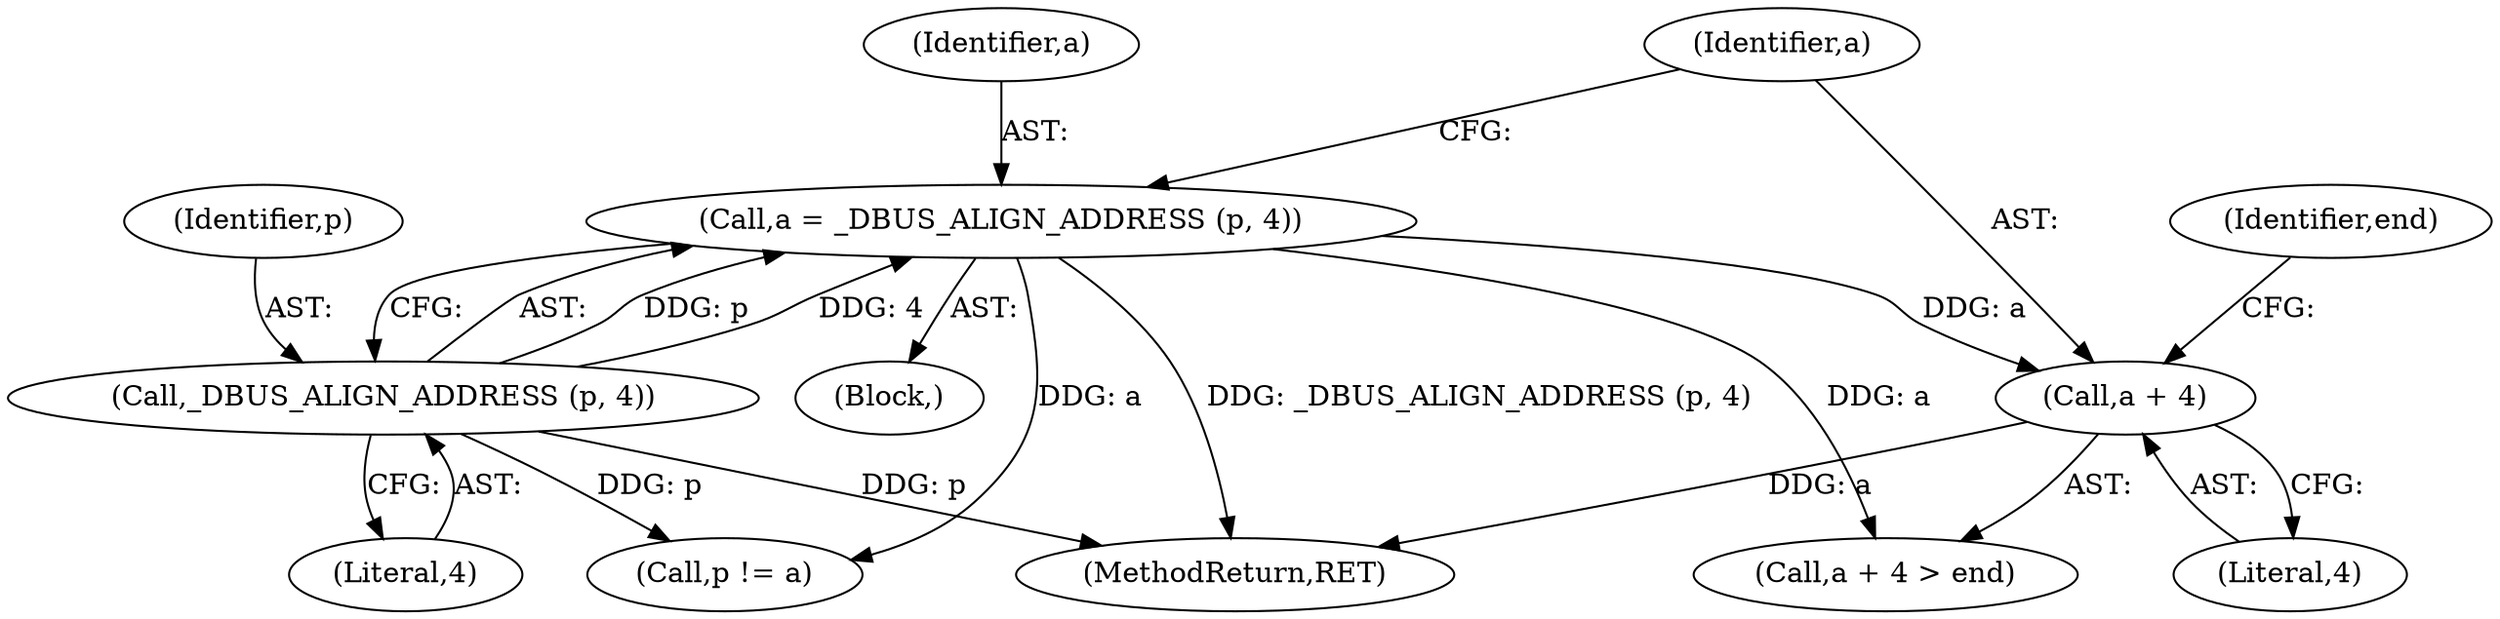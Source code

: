 digraph "0_dbus_7d65a3a6ed8815e34a99c680ac3869fde49dbbd4@pointer" {
"1000208" [label="(Call,a + 4)"];
"1000201" [label="(Call,a = _DBUS_ALIGN_ADDRESS (p, 4))"];
"1000203" [label="(Call,_DBUS_ALIGN_ADDRESS (p, 4))"];
"1000203" [label="(Call,_DBUS_ALIGN_ADDRESS (p, 4))"];
"1000204" [label="(Identifier,p)"];
"1000210" [label="(Literal,4)"];
"1000199" [label="(Block,)"];
"1000202" [label="(Identifier,a)"];
"1000753" [label="(MethodReturn,RET)"];
"1000208" [label="(Call,a + 4)"];
"1000209" [label="(Identifier,a)"];
"1000201" [label="(Call,a = _DBUS_ALIGN_ADDRESS (p, 4))"];
"1000207" [label="(Call,a + 4 > end)"];
"1000205" [label="(Literal,4)"];
"1000211" [label="(Identifier,end)"];
"1000215" [label="(Call,p != a)"];
"1000208" -> "1000207"  [label="AST: "];
"1000208" -> "1000210"  [label="CFG: "];
"1000209" -> "1000208"  [label="AST: "];
"1000210" -> "1000208"  [label="AST: "];
"1000211" -> "1000208"  [label="CFG: "];
"1000208" -> "1000753"  [label="DDG: a"];
"1000201" -> "1000208"  [label="DDG: a"];
"1000201" -> "1000199"  [label="AST: "];
"1000201" -> "1000203"  [label="CFG: "];
"1000202" -> "1000201"  [label="AST: "];
"1000203" -> "1000201"  [label="AST: "];
"1000209" -> "1000201"  [label="CFG: "];
"1000201" -> "1000753"  [label="DDG: _DBUS_ALIGN_ADDRESS (p, 4)"];
"1000203" -> "1000201"  [label="DDG: p"];
"1000203" -> "1000201"  [label="DDG: 4"];
"1000201" -> "1000207"  [label="DDG: a"];
"1000201" -> "1000215"  [label="DDG: a"];
"1000203" -> "1000205"  [label="CFG: "];
"1000204" -> "1000203"  [label="AST: "];
"1000205" -> "1000203"  [label="AST: "];
"1000203" -> "1000753"  [label="DDG: p"];
"1000203" -> "1000215"  [label="DDG: p"];
}
